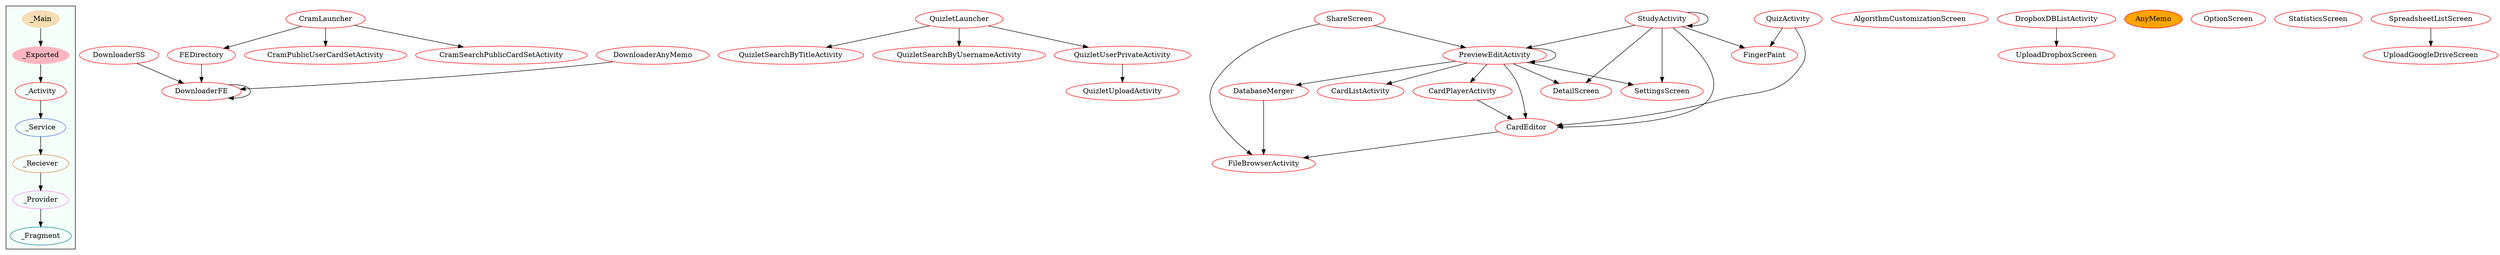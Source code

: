 digraph G {
subgraph cluster_legend{ 
bgcolor=mintcream;
_Activity[color = red];
_Service[color = royalblue];
_Provider[color = violet];
_Reciever[color = peru];
_Fragment[color = teal];
_Main[style=filled, fillcolor=wheat, color = mintcream];
_Exported[style=filled, fillcolor=lightpink, color = mintcream];
_Main -> _Exported -> _Activity -> _Service -> _Reciever -> _Provider -> _Fragment; 
}
DownloaderSS[color = red];
QuizletSearchByTitleActivity[color = red];
FEDirectory[color = red];
PreviewEditActivity[color = red];
QuizletLauncher[color = red];
CramPublicUserCardSetActivity[color = red];
CramSearchPublicCardSetActivity[color = red];
CardPlayerActivity[color = red];
AlgorithmCustomizationScreen[color = red];
UploadDropboxScreen[color = red];
CardListActivity[color = red];
StudyActivity[color = red];
ShareScreen[color = red];
QuizletSearchByUsernameActivity[color = red];
AnyMemo[style=filled, fillcolor=orange, color = red];
DropboxDBListActivity[color = red];
DownloaderFE[color = red];
FingerPaint[color = red];
OptionScreen[color = red];
QuizActivity[color = red];
SettingsScreen[color = red];
DatabaseMerger[color = red];
StatisticsScreen[color = red];
QuizletUserPrivateActivity[color = red];
DownloaderAnyMemo[color = red];
SpreadsheetListScreen[color = red];
CramLauncher[color = red];
QuizletUploadActivity[color = red];
DetailScreen[color = red];
CardEditor[color = red];
UploadGoogleDriveScreen[color = red];
FileBrowserActivity[color = red];

 DownloaderSS -> DownloaderFE
 FEDirectory -> DownloaderFE
 PreviewEditActivity -> SettingsScreen
 PreviewEditActivity -> DatabaseMerger
 PreviewEditActivity -> CardListActivity
 PreviewEditActivity -> PreviewEditActivity
 PreviewEditActivity -> CardEditor
 PreviewEditActivity -> DetailScreen
 PreviewEditActivity -> CardPlayerActivity
 QuizletLauncher -> QuizletSearchByUsernameActivity
 QuizletLauncher -> QuizletUserPrivateActivity
 QuizletLauncher -> QuizletSearchByTitleActivity
 CardPlayerActivity -> CardEditor
 StudyActivity -> FingerPaint
 StudyActivity -> PreviewEditActivity
 StudyActivity -> SettingsScreen
 StudyActivity -> DetailScreen
 StudyActivity -> CardEditor
 StudyActivity -> StudyActivity
 ShareScreen -> PreviewEditActivity
 ShareScreen -> FileBrowserActivity
 DropboxDBListActivity -> UploadDropboxScreen
 DownloaderFE -> DownloaderFE
 QuizActivity -> FingerPaint
 QuizActivity -> CardEditor
 DatabaseMerger -> FileBrowserActivity
 QuizletUserPrivateActivity -> QuizletUploadActivity
 DownloaderAnyMemo -> DownloaderFE
 SpreadsheetListScreen -> UploadGoogleDriveScreen
 CramLauncher -> CramPublicUserCardSetActivity
 CramLauncher -> CramSearchPublicCardSetActivity
 CramLauncher -> FEDirectory
 CardEditor -> FileBrowserActivity
}